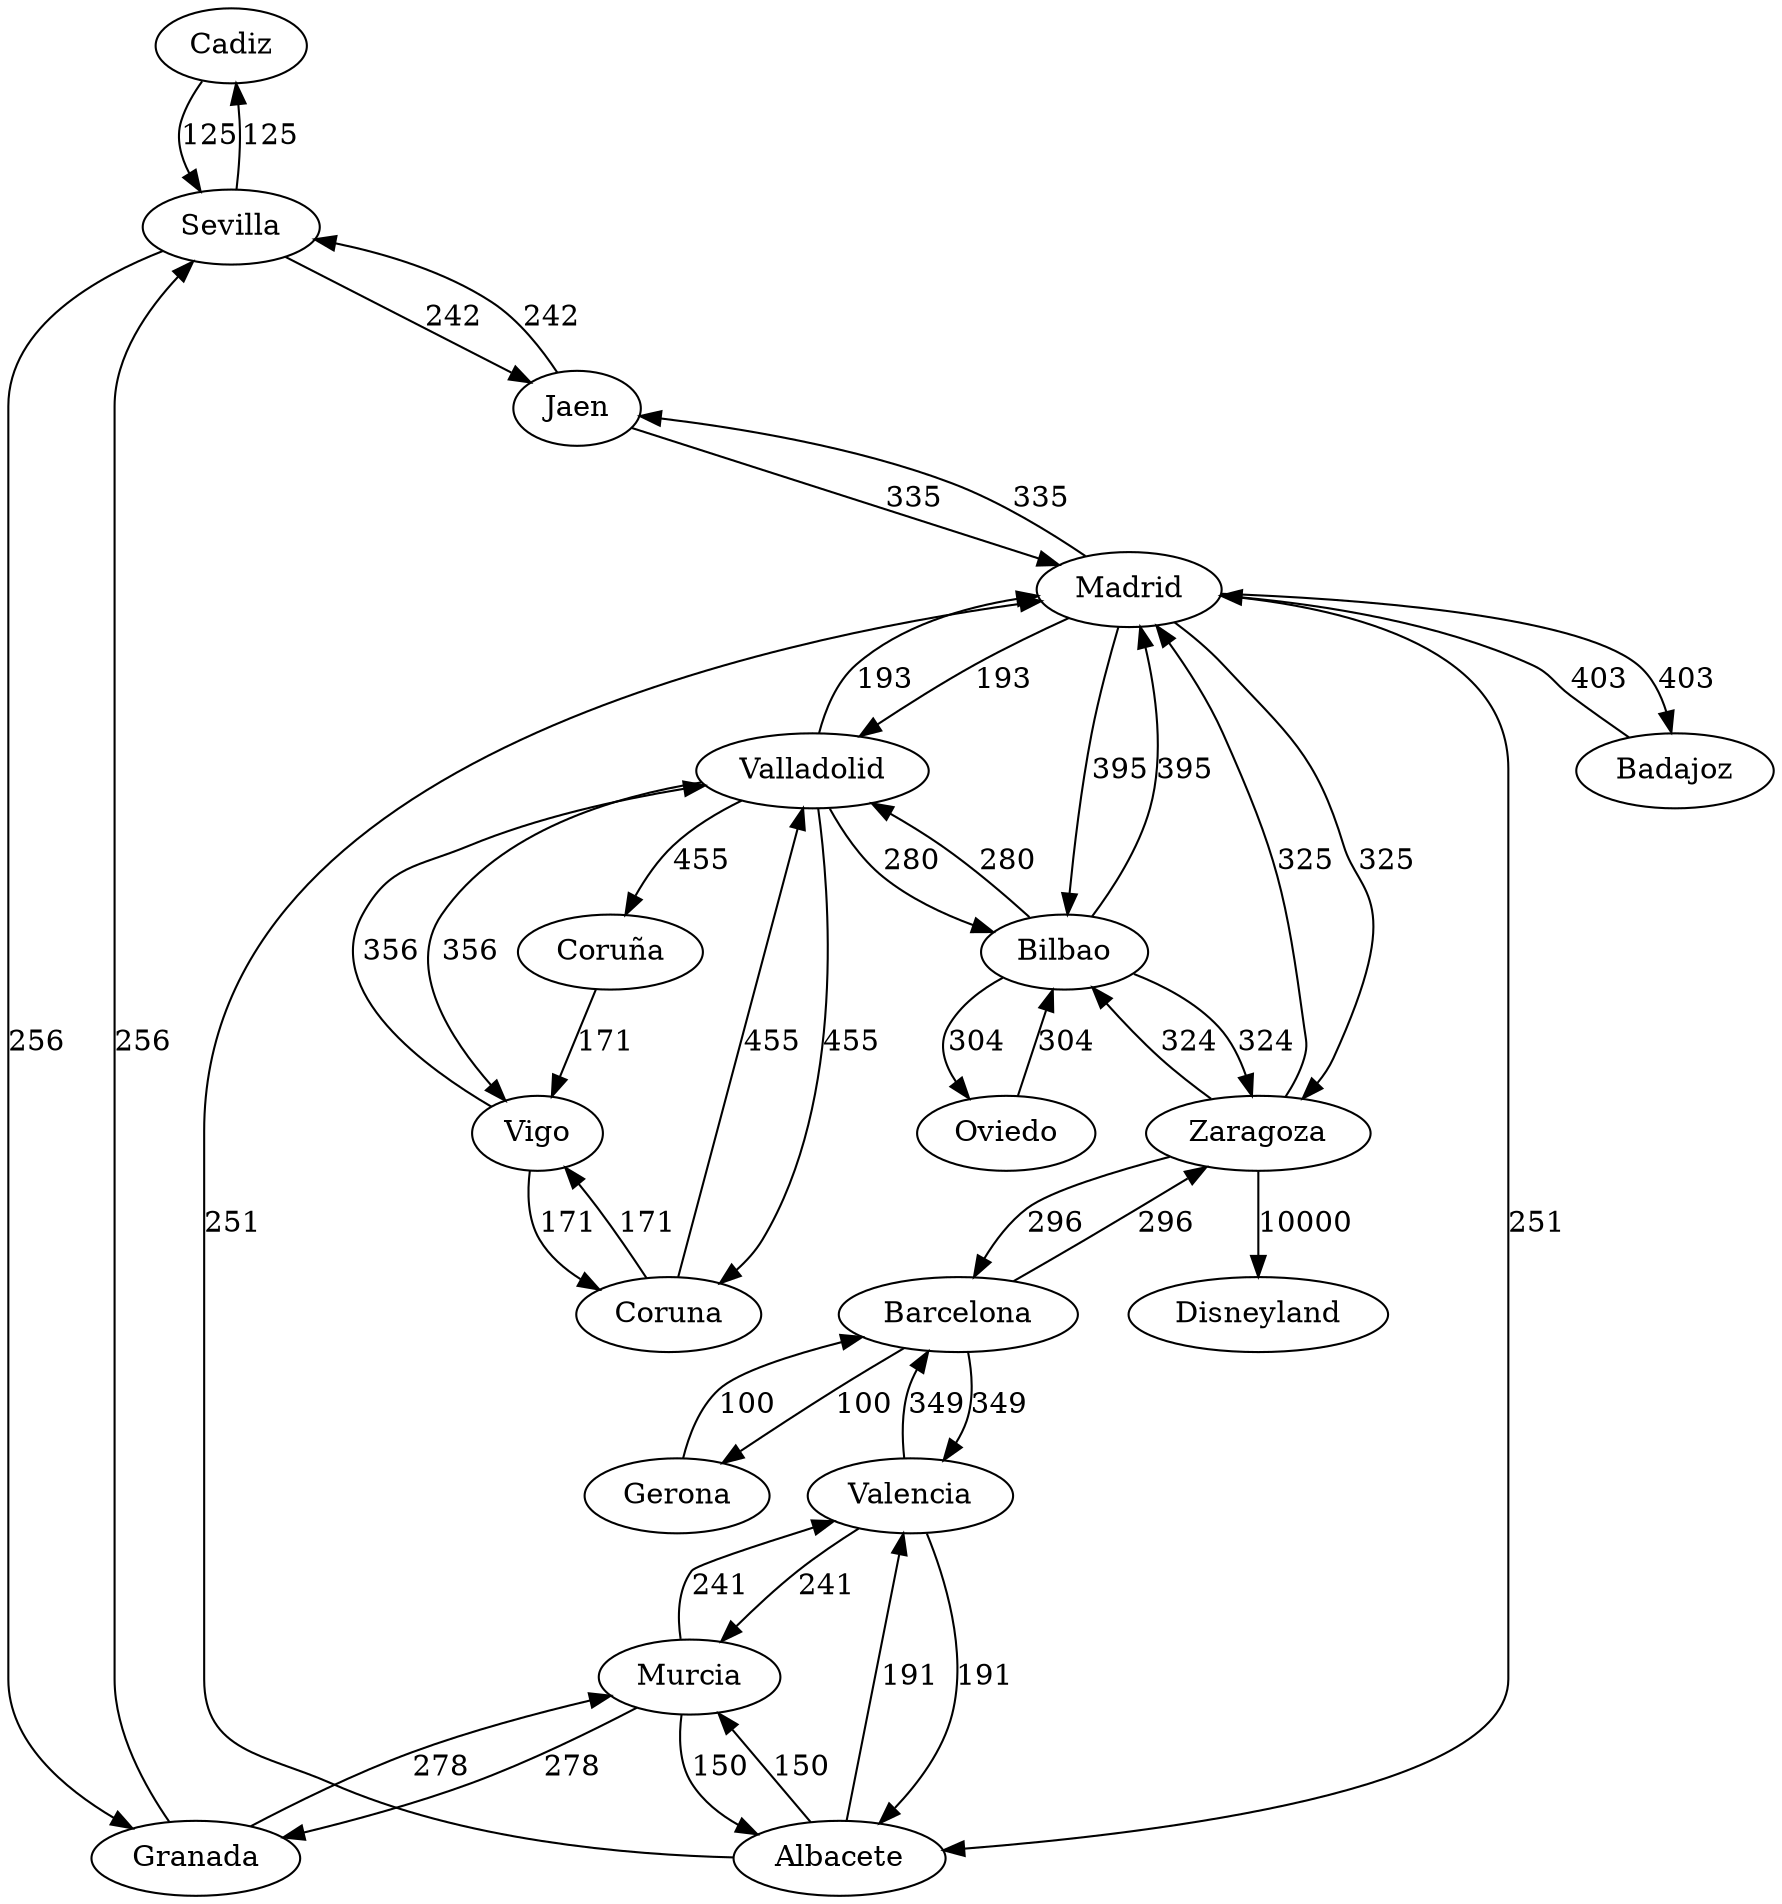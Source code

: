 digraph G {
"Cadiz"->"Sevilla"[label=125];
"Sevilla"->"Cadiz"[label=125];
"Sevilla"->"Granada"[label=256];
"Sevilla"->"Jaen"[label=242];
"Granada"->"Sevilla"[label=256];
"Granada"->"Murcia"[label=278];
"Jaen"->"Sevilla"[label=242];
"Jaen"->"Madrid"[label=335];
"Zaragoza"->"Disneyland"[label=10000];
"Zaragoza"->"Barcelona"[label=296];
"Zaragoza"->"Madrid"[label=325];
"Zaragoza"->"Bilbao"[label=324];
"Murcia"->"Granada"[label=278];
"Murcia"->"Valencia"[label=241];
"Murcia"->"Albacete"[label=150];
"Madrid"->"Jaen"[label=335];
"Madrid"->"Albacete"[label=251];
"Madrid"->"Zaragoza"[label=325];
"Madrid"->"Badajoz"[label=403];
"Madrid"->"Valladolid"[label=193];
"Madrid"->"Bilbao"[label=395];
"Valencia"->"Murcia"[label=241];
"Valencia"->"Albacete"[label=191];
"Valencia"->"Barcelona"[label=349];
"Albacete"->"Murcia"[label=150];
"Albacete"->"Valencia"[label=191];
"Albacete"->"Madrid"[label=251];
"Barcelona"->"Valencia"[label=349];
"Barcelona"->"Gerona"[label=100];
"Barcelona"->"Zaragoza"[label=296];
"Gerona"->"Barcelona"[label=100];
"Badajoz"->"Madrid"[label=403];
"Valladolid"->"Madrid"[label=193];
"Valladolid"->"Vigo"[label=356];
"Valladolid"->"Coruna"[label=455];
"Valladolid"->"Bilbao"[label=280];
"Valladolid"->"Coruña"[label=455];
"Vigo"->"Valladolid"[label=356];
"Vigo"->"Coruna"[label=171];
"Coruna"->"Valladolid"[label=455];
"Coruna"->"Vigo"[label=171];
"Bilbao"->"Valladolid"[label=280];
"Bilbao"->"Madrid"[label=395];
"Bilbao"->"Zaragoza"[label=324];
"Bilbao"->"Oviedo"[label=304];
"Oviedo"->"Bilbao"[label=304];
"Coruña"->"Vigo"[label=171];

}